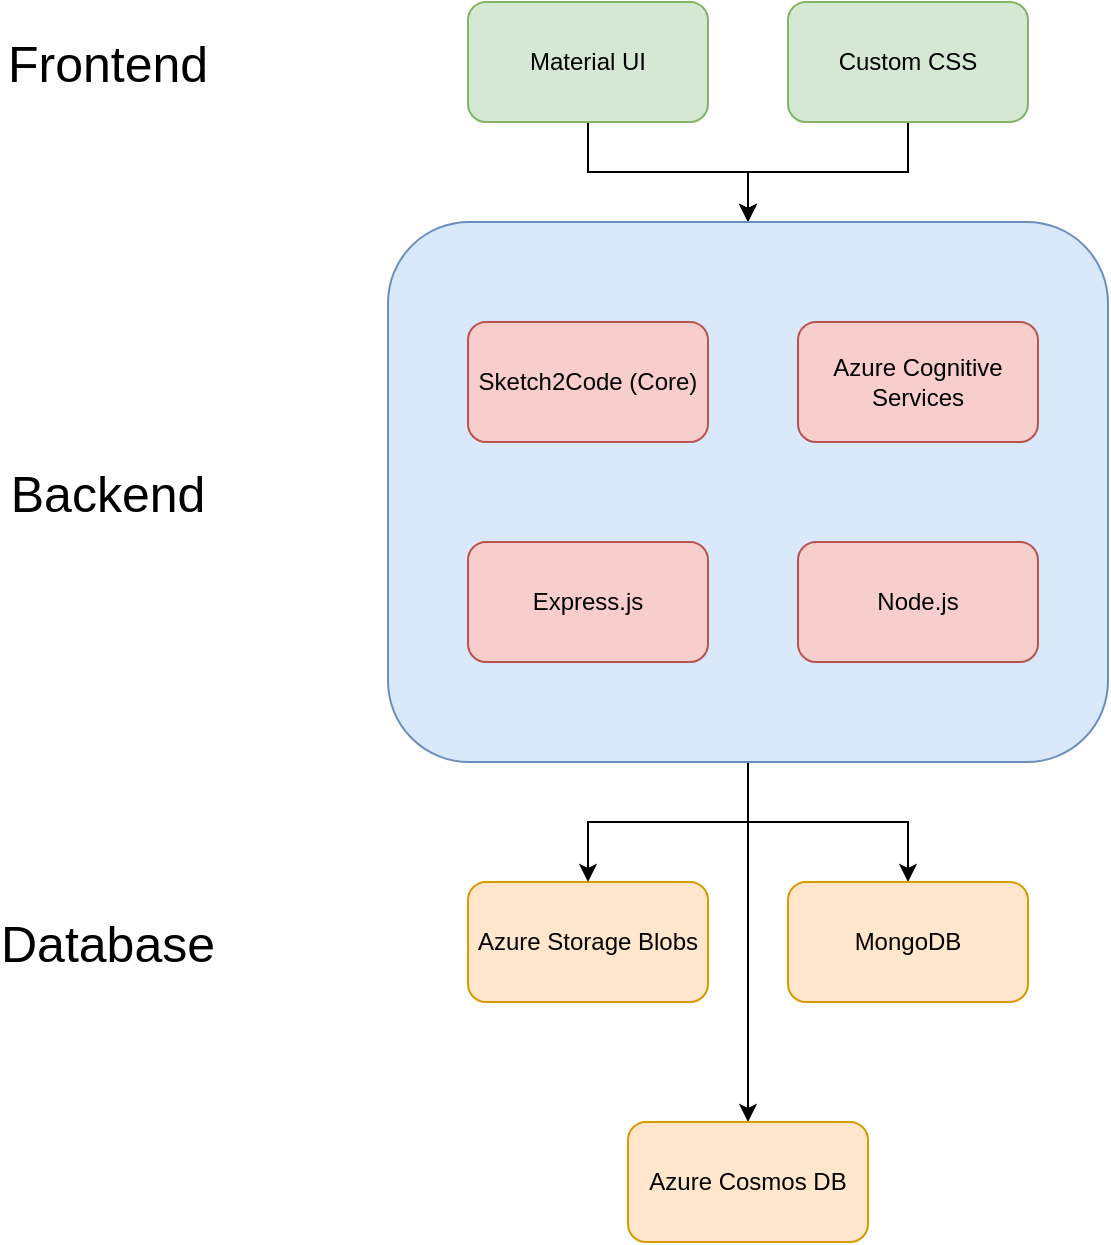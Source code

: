 <mxfile version="16.5.2" type="device"><diagram id="O3r3i-zoCpXn0MiOhaNl" name="Page-1"><mxGraphModel dx="1673" dy="854" grid="1" gridSize="10" guides="1" tooltips="1" connect="1" arrows="1" fold="1" page="1" pageScale="1" pageWidth="850" pageHeight="1100" math="0" shadow="0"><root><mxCell id="0"/><mxCell id="1" parent="0"/><mxCell id="Ugi1m38S-0R3FhqoayOn-25" style="edgeStyle=orthogonalEdgeStyle;rounded=0;orthogonalLoop=1;jettySize=auto;html=1;entryX=0.5;entryY=0;entryDx=0;entryDy=0;" edge="1" parent="1" source="Ugi1m38S-0R3FhqoayOn-1" target="Ugi1m38S-0R3FhqoayOn-20"><mxGeometry relative="1" as="geometry"/></mxCell><mxCell id="Ugi1m38S-0R3FhqoayOn-1" value="Material UI" style="rounded=1;whiteSpace=wrap;html=1;fillColor=#d5e8d4;strokeColor=#82b366;" vertex="1" parent="1"><mxGeometry x="280" y="120" width="120" height="60" as="geometry"/></mxCell><mxCell id="Ugi1m38S-0R3FhqoayOn-24" style="edgeStyle=orthogonalEdgeStyle;rounded=0;orthogonalLoop=1;jettySize=auto;html=1;entryX=0.5;entryY=0;entryDx=0;entryDy=0;" edge="1" parent="1" source="Ugi1m38S-0R3FhqoayOn-2" target="Ugi1m38S-0R3FhqoayOn-20"><mxGeometry relative="1" as="geometry"/></mxCell><mxCell id="Ugi1m38S-0R3FhqoayOn-2" value="Custom CSS" style="rounded=1;whiteSpace=wrap;html=1;fillColor=#d5e8d4;strokeColor=#82b366;" vertex="1" parent="1"><mxGeometry x="440" y="120" width="120" height="60" as="geometry"/></mxCell><mxCell id="Ugi1m38S-0R3FhqoayOn-6" value="Azure Storage Blobs" style="rounded=1;whiteSpace=wrap;html=1;fillColor=#ffe6cc;strokeColor=#d79b00;" vertex="1" parent="1"><mxGeometry x="280" y="560" width="120" height="60" as="geometry"/></mxCell><mxCell id="Ugi1m38S-0R3FhqoayOn-27" style="edgeStyle=orthogonalEdgeStyle;rounded=0;orthogonalLoop=1;jettySize=auto;html=1;exitX=0.5;exitY=1;exitDx=0;exitDy=0;entryX=0.5;entryY=0;entryDx=0;entryDy=0;" edge="1" parent="1" source="Ugi1m38S-0R3FhqoayOn-20" target="Ugi1m38S-0R3FhqoayOn-6"><mxGeometry relative="1" as="geometry"><mxPoint x="410" y="540" as="targetPoint"/></mxGeometry></mxCell><mxCell id="Ugi1m38S-0R3FhqoayOn-28" style="edgeStyle=orthogonalEdgeStyle;rounded=0;orthogonalLoop=1;jettySize=auto;html=1;exitX=0.5;exitY=1;exitDx=0;exitDy=0;entryX=0.5;entryY=0;entryDx=0;entryDy=0;" edge="1" parent="1" source="Ugi1m38S-0R3FhqoayOn-20" target="Ugi1m38S-0R3FhqoayOn-8"><mxGeometry relative="1" as="geometry"/></mxCell><mxCell id="Ugi1m38S-0R3FhqoayOn-29" style="edgeStyle=orthogonalEdgeStyle;rounded=0;orthogonalLoop=1;jettySize=auto;html=1;exitX=0.5;exitY=1;exitDx=0;exitDy=0;entryX=0.5;entryY=0;entryDx=0;entryDy=0;" edge="1" parent="1" source="Ugi1m38S-0R3FhqoayOn-20" target="Ugi1m38S-0R3FhqoayOn-7"><mxGeometry relative="1" as="geometry"/></mxCell><mxCell id="Ugi1m38S-0R3FhqoayOn-20" value="" style="rounded=1;whiteSpace=wrap;html=1;fillColor=#dae8fc;strokeColor=#6c8ebf;" vertex="1" parent="1"><mxGeometry x="240" y="230" width="360" height="270" as="geometry"/></mxCell><mxCell id="Ugi1m38S-0R3FhqoayOn-7" value="Azure Cosmos DB" style="rounded=1;whiteSpace=wrap;html=1;fillColor=#ffe6cc;strokeColor=#d79b00;" vertex="1" parent="1"><mxGeometry x="360" y="680" width="120" height="60" as="geometry"/></mxCell><mxCell id="Ugi1m38S-0R3FhqoayOn-8" value="MongoDB" style="rounded=1;whiteSpace=wrap;html=1;fillColor=#ffe6cc;strokeColor=#d79b00;" vertex="1" parent="1"><mxGeometry x="440" y="560" width="120" height="60" as="geometry"/></mxCell><mxCell id="Ugi1m38S-0R3FhqoayOn-9" value="Sketch2Code (Core)" style="rounded=1;whiteSpace=wrap;html=1;fillColor=#f8cecc;strokeColor=#b85450;" vertex="1" parent="1"><mxGeometry x="280" y="280" width="120" height="60" as="geometry"/></mxCell><mxCell id="Ugi1m38S-0R3FhqoayOn-21" value="Azure Cognitive Services" style="rounded=1;whiteSpace=wrap;html=1;fillColor=#f8cecc;strokeColor=#b85450;" vertex="1" parent="1"><mxGeometry x="445" y="280" width="120" height="60" as="geometry"/></mxCell><mxCell id="Ugi1m38S-0R3FhqoayOn-22" value="Express.js" style="rounded=1;whiteSpace=wrap;html=1;fillColor=#f8cecc;strokeColor=#b85450;" vertex="1" parent="1"><mxGeometry x="280" y="390" width="120" height="60" as="geometry"/></mxCell><mxCell id="Ugi1m38S-0R3FhqoayOn-23" value="Node.js" style="rounded=1;whiteSpace=wrap;html=1;fillColor=#f8cecc;strokeColor=#b85450;" vertex="1" parent="1"><mxGeometry x="445" y="390" width="120" height="60" as="geometry"/></mxCell><mxCell id="Ugi1m38S-0R3FhqoayOn-30" value="&lt;font style=&quot;font-size: 25px&quot;&gt;Frontend&lt;/font&gt;" style="text;html=1;strokeColor=none;fillColor=none;align=center;verticalAlign=middle;whiteSpace=wrap;rounded=0;" vertex="1" parent="1"><mxGeometry x="70" y="135" width="60" height="30" as="geometry"/></mxCell><mxCell id="Ugi1m38S-0R3FhqoayOn-31" value="&lt;font style=&quot;font-size: 25px&quot;&gt;Backend&lt;/font&gt;" style="text;html=1;strokeColor=none;fillColor=none;align=center;verticalAlign=middle;whiteSpace=wrap;rounded=0;" vertex="1" parent="1"><mxGeometry x="70" y="350" width="60" height="30" as="geometry"/></mxCell><mxCell id="Ugi1m38S-0R3FhqoayOn-32" value="&lt;font style=&quot;font-size: 25px&quot;&gt;Database&lt;/font&gt;" style="text;html=1;strokeColor=none;fillColor=none;align=center;verticalAlign=middle;whiteSpace=wrap;rounded=0;" vertex="1" parent="1"><mxGeometry x="70" y="575" width="60" height="30" as="geometry"/></mxCell></root></mxGraphModel></diagram></mxfile>